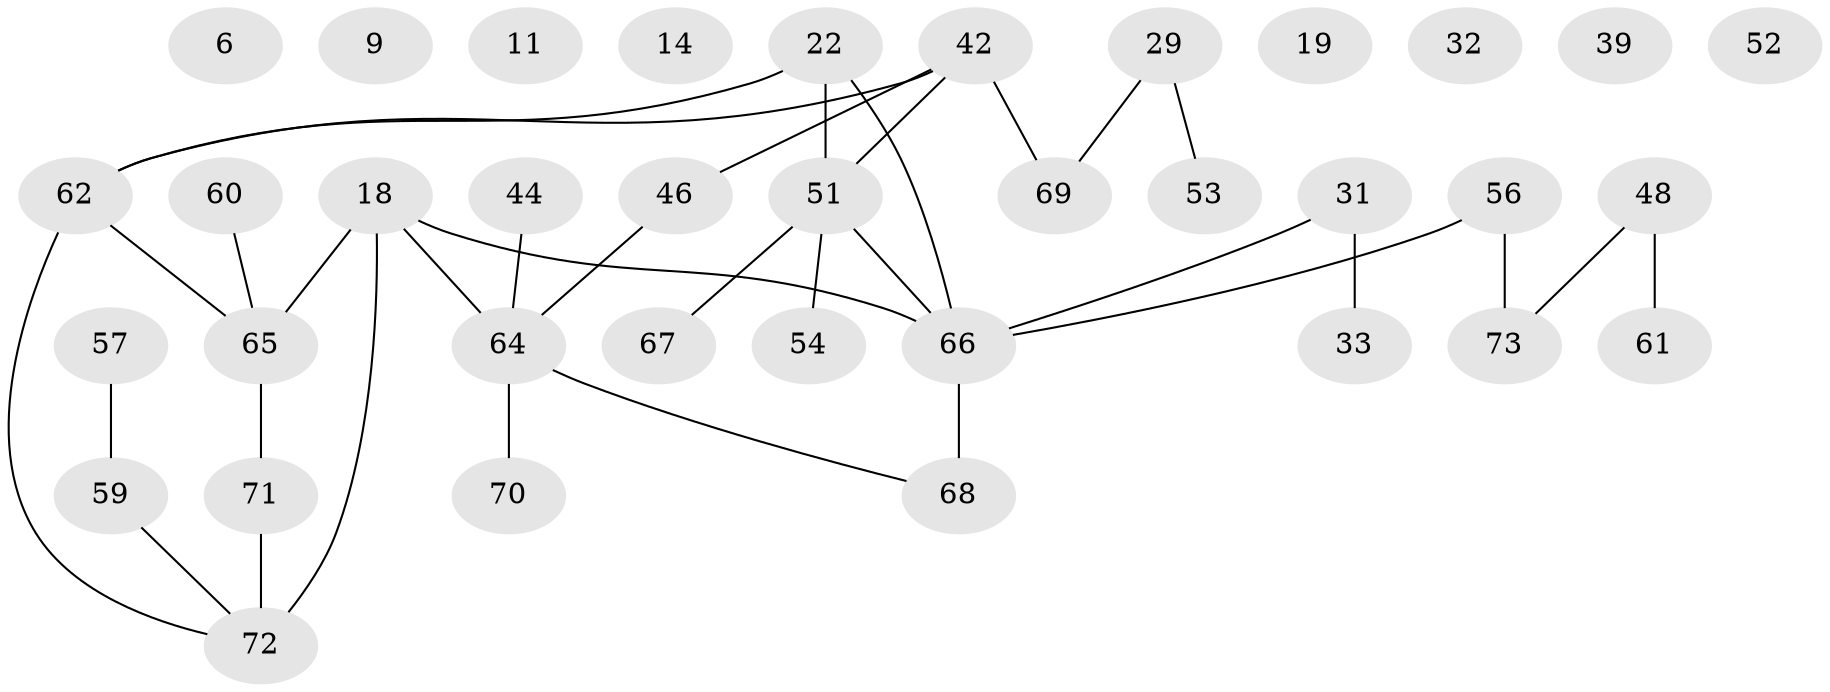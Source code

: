 // original degree distribution, {2: 0.3561643835616438, 3: 0.2191780821917808, 1: 0.1643835616438356, 0: 0.1095890410958904, 4: 0.0684931506849315, 5: 0.0547945205479452, 6: 0.0273972602739726}
// Generated by graph-tools (version 1.1) at 2025/39/03/09/25 04:39:50]
// undirected, 36 vertices, 34 edges
graph export_dot {
graph [start="1"]
  node [color=gray90,style=filled];
  6;
  9;
  11;
  14;
  18;
  19;
  22;
  29;
  31;
  32;
  33;
  39;
  42 [super="+34+40"];
  44;
  46;
  48 [super="+28"];
  51 [super="+49+43"];
  52;
  53;
  54;
  56;
  57;
  59 [super="+35+41"];
  60 [super="+15"];
  61;
  62 [super="+5+13+20+38"];
  64 [super="+37+27+47"];
  65 [super="+2+16+21"];
  66 [super="+17+58"];
  67 [super="+25"];
  68;
  69 [super="+7"];
  70;
  71 [super="+63+50"];
  72 [super="+45"];
  73 [super="+55"];
  18 -- 72 [weight=2];
  18 -- 65;
  18 -- 66;
  18 -- 64 [weight=2];
  22 -- 51 [weight=3];
  22 -- 66 [weight=2];
  22 -- 62;
  29 -- 53;
  29 -- 69;
  31 -- 33;
  31 -- 66;
  42 -- 69 [weight=3];
  42 -- 46;
  42 -- 62 [weight=2];
  42 -- 51 [weight=2];
  44 -- 64;
  46 -- 64;
  48 -- 73;
  48 -- 61;
  51 -- 66;
  51 -- 67;
  51 -- 54;
  56 -- 73 [weight=2];
  56 -- 66;
  57 -- 59;
  59 -- 72;
  60 -- 65;
  62 -- 65;
  62 -- 72;
  64 -- 68;
  64 -- 70;
  65 -- 71;
  66 -- 68 [weight=2];
  71 -- 72;
}
